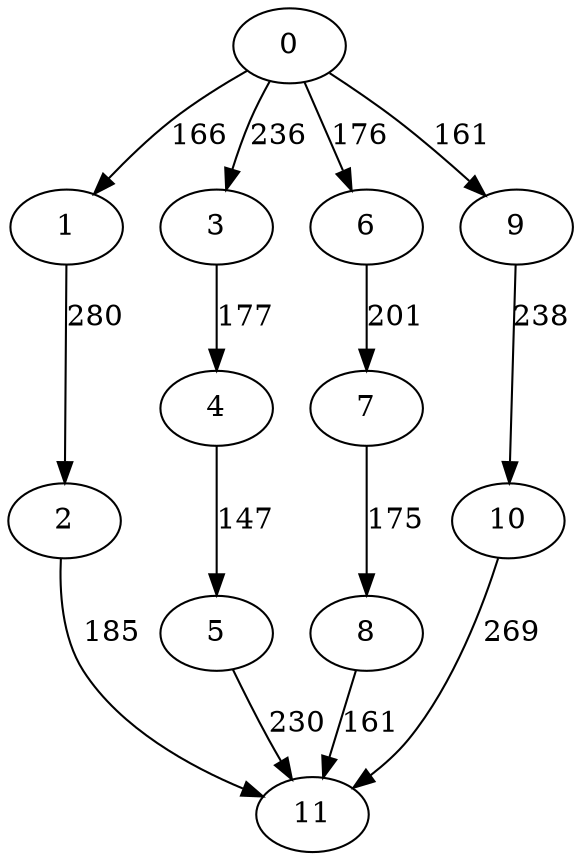 digraph t10p4r7_17 {
0 -> 1 [ label = 166 ];
0 -> 3 [ label = 236 ];
0 -> 6 [ label = 176 ];
0 -> 9 [ label = 161 ];
1 -> 2 [ label = 280 ];
2 -> 11 [ label = 185 ];
3 -> 4 [ label = 177 ];
4 -> 5 [ label = 147 ];
5 -> 11 [ label = 230 ];
6 -> 7 [ label = 201 ];
7 -> 8 [ label = 175 ];
8 -> 11 [ label = 161 ];
9 -> 10 [ label = 238 ];
10 -> 11 [ label = 269 ];
 }

